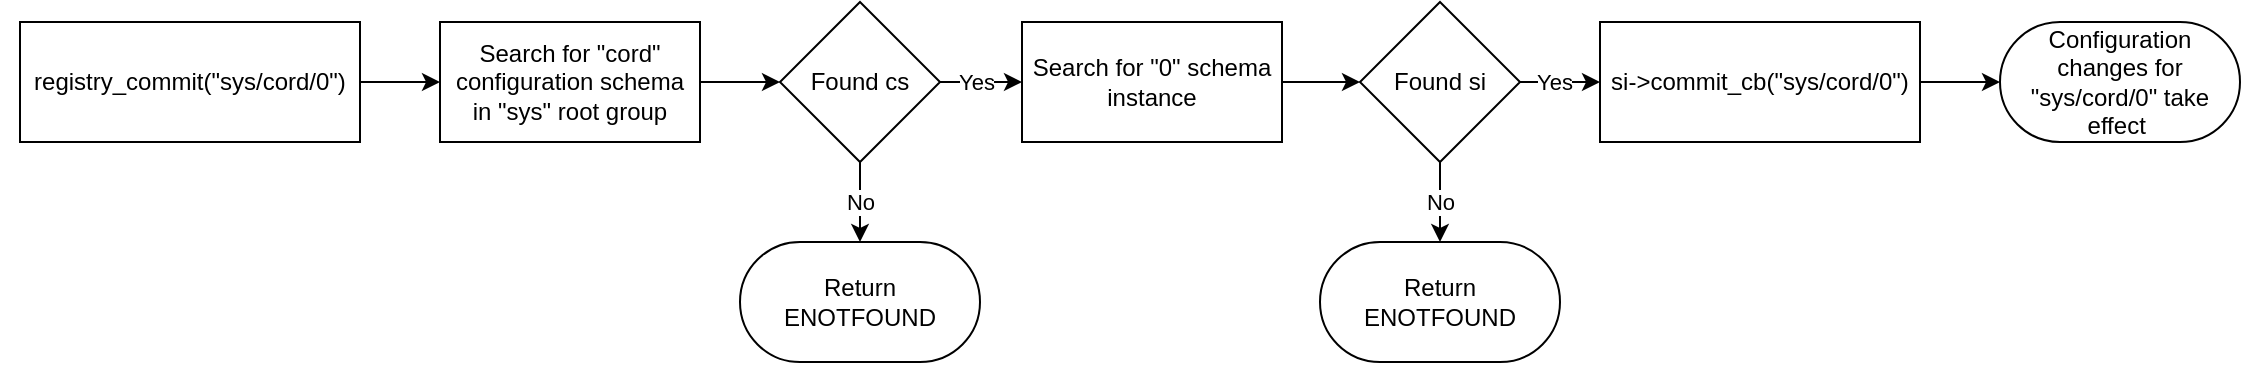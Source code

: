 <mxfile>
    <diagram id="fjN8D4Odn0497USpxgly" name="Page-1">
        <mxGraphModel dx="2064" dy="665" grid="1" gridSize="10" guides="1" tooltips="1" connect="1" arrows="1" fold="1" page="1" pageScale="1" pageWidth="1169" pageHeight="827" background="#FFFFFF" math="0" shadow="0">
            <root>
                <mxCell id="0"/>
                <mxCell id="1" parent="0"/>
                <mxCell id="274" value="" style="rounded=0;whiteSpace=wrap;html=1;strokeColor=none;" parent="1" vertex="1">
                    <mxGeometry x="-1160" y="10" width="1130" height="190" as="geometry"/>
                </mxCell>
                <mxCell id="185" value="registry_commit(&quot;sys/cord/0&quot;)" style="rounded=0;whiteSpace=wrap;html=1;" parent="1" vertex="1">
                    <mxGeometry x="-1150" y="20" width="170" height="60" as="geometry"/>
                </mxCell>
                <mxCell id="233" style="edgeStyle=elbowEdgeStyle;rounded=0;html=1;" parent="1" source="185" target="235" edge="1">
                    <mxGeometry relative="1" as="geometry">
                        <mxPoint x="-439" y="241" as="sourcePoint"/>
                    </mxGeometry>
                </mxCell>
                <mxCell id="234" style="edgeStyle=elbowEdgeStyle;rounded=0;html=1;" parent="1" source="235" target="238" edge="1">
                    <mxGeometry relative="1" as="geometry">
                        <mxPoint x="-439" y="380" as="targetPoint"/>
                    </mxGeometry>
                </mxCell>
                <mxCell id="235" value="Search for &quot;cord&quot; configuration schema&lt;br&gt;in &quot;sys&quot; root group" style="rounded=0;whiteSpace=wrap;html=1;" parent="1" vertex="1">
                    <mxGeometry x="-940" y="20" width="130" height="60" as="geometry"/>
                </mxCell>
                <mxCell id="236" value="No" style="edgeStyle=elbowEdgeStyle;rounded=0;html=1;" parent="1" source="238" target="239" edge="1">
                    <mxGeometry relative="1" as="geometry">
                        <mxPoint x="-339" y="420" as="targetPoint"/>
                        <mxPoint as="offset"/>
                    </mxGeometry>
                </mxCell>
                <mxCell id="237" value="Yes" style="edgeStyle=elbowEdgeStyle;rounded=0;html=1;" parent="1" source="238" target="248" edge="1">
                    <mxGeometry x="-0.122" relative="1" as="geometry">
                        <mxPoint x="-439" y="490" as="targetPoint"/>
                        <mxPoint as="offset"/>
                    </mxGeometry>
                </mxCell>
                <mxCell id="238" value="Found cs" style="rhombus;whiteSpace=wrap;html=1;" parent="1" vertex="1">
                    <mxGeometry x="-770" y="10" width="80" height="80" as="geometry"/>
                </mxCell>
                <mxCell id="239" value="Return&lt;br&gt;ENOTFOUND" style="rounded=1;whiteSpace=wrap;html=1;arcSize=50;" parent="1" vertex="1">
                    <mxGeometry x="-790" y="130" width="120" height="60" as="geometry"/>
                </mxCell>
                <mxCell id="240" style="edgeStyle=elbowEdgeStyle;rounded=0;html=1;" parent="1" source="241" target="245" edge="1">
                    <mxGeometry relative="1" as="geometry">
                        <mxPoint x="-439" y="820" as="targetPoint"/>
                    </mxGeometry>
                </mxCell>
                <mxCell id="241" value="si-&amp;gt;commit_cb(&quot;sys/cord/0&quot;)" style="rounded=0;whiteSpace=wrap;html=1;" parent="1" vertex="1">
                    <mxGeometry x="-360" y="20" width="160" height="60" as="geometry"/>
                </mxCell>
                <mxCell id="245" value="Configuration changes for &quot;sys/cord/0&quot; take effect&amp;nbsp;" style="rounded=1;whiteSpace=wrap;html=1;arcSize=50;" parent="1" vertex="1">
                    <mxGeometry x="-160" y="20" width="120" height="60" as="geometry"/>
                </mxCell>
                <mxCell id="247" style="edgeStyle=elbowEdgeStyle;rounded=0;html=1;" parent="1" source="248" target="251" edge="1">
                    <mxGeometry relative="1" as="geometry">
                        <mxPoint x="-439" y="600" as="targetPoint"/>
                    </mxGeometry>
                </mxCell>
                <mxCell id="248" value="Search for &quot;0&quot; schema instance" style="rounded=0;whiteSpace=wrap;html=1;" parent="1" vertex="1">
                    <mxGeometry x="-649" y="20" width="130" height="60" as="geometry"/>
                </mxCell>
                <mxCell id="249" value="No" style="edgeStyle=elbowEdgeStyle;rounded=0;html=1;" parent="1" source="251" target="252" edge="1">
                    <mxGeometry relative="1" as="geometry">
                        <mxPoint x="-339" y="640" as="targetPoint"/>
                        <mxPoint as="offset"/>
                    </mxGeometry>
                </mxCell>
                <mxCell id="250" value="Yes" style="edgeStyle=elbowEdgeStyle;rounded=0;html=1;" parent="1" source="251" target="241" edge="1">
                    <mxGeometry x="-0.15" relative="1" as="geometry">
                        <mxPoint x="-439" y="710" as="targetPoint"/>
                        <mxPoint as="offset"/>
                    </mxGeometry>
                </mxCell>
                <mxCell id="251" value="Found si" style="rhombus;whiteSpace=wrap;html=1;" parent="1" vertex="1">
                    <mxGeometry x="-480" y="10" width="80" height="80" as="geometry"/>
                </mxCell>
                <mxCell id="252" value="Return&lt;br&gt;ENOTFOUND" style="rounded=1;whiteSpace=wrap;html=1;arcSize=50;" parent="1" vertex="1">
                    <mxGeometry x="-500" y="130" width="120" height="60" as="geometry"/>
                </mxCell>
            </root>
        </mxGraphModel>
    </diagram>
</mxfile>